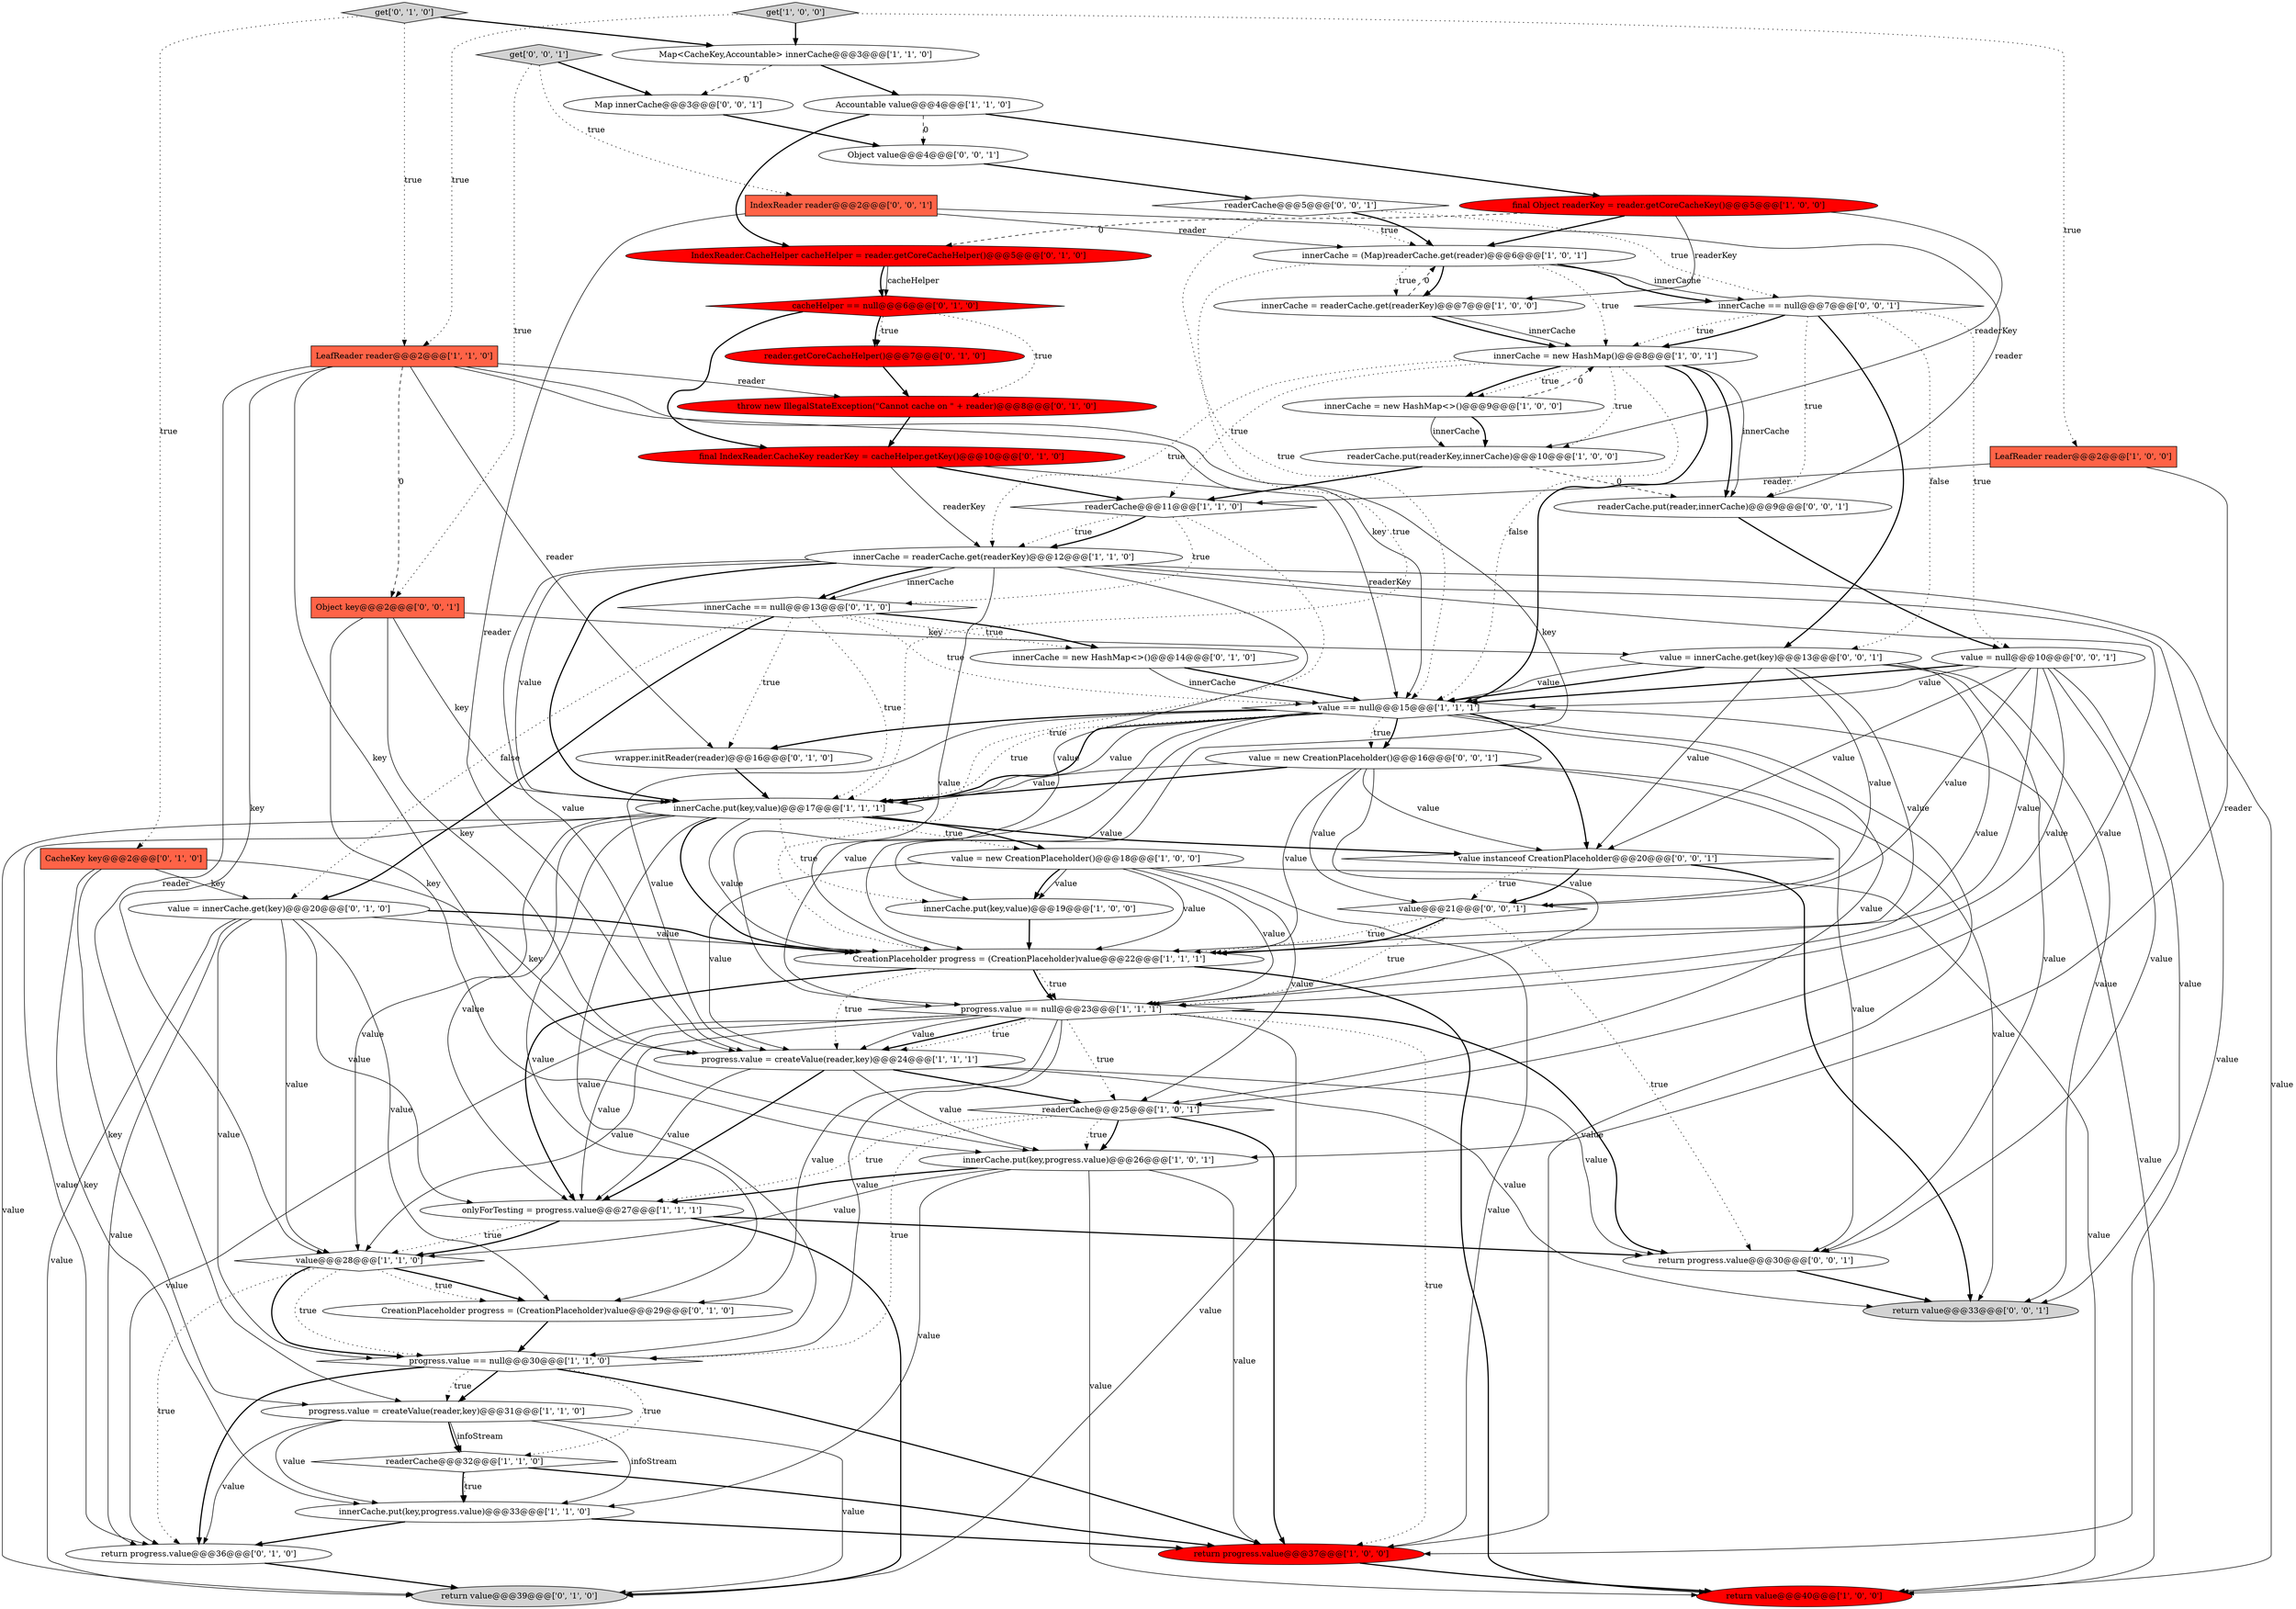digraph {
26 [style = filled, label = "innerCache.put(key,progress.value)@@@33@@@['1', '1', '0']", fillcolor = white, shape = ellipse image = "AAA0AAABBB1BBB"];
12 [style = filled, label = "progress.value == null@@@23@@@['1', '1', '1']", fillcolor = white, shape = diamond image = "AAA0AAABBB1BBB"];
8 [style = filled, label = "innerCache.put(key,value)@@@19@@@['1', '0', '0']", fillcolor = white, shape = ellipse image = "AAA0AAABBB1BBB"];
33 [style = filled, label = "wrapper.initReader(reader)@@@16@@@['0', '1', '0']", fillcolor = white, shape = ellipse image = "AAA0AAABBB2BBB"];
42 [style = filled, label = "innerCache == null@@@13@@@['0', '1', '0']", fillcolor = white, shape = diamond image = "AAA0AAABBB2BBB"];
17 [style = filled, label = "LeafReader reader@@@2@@@['1', '0', '0']", fillcolor = tomato, shape = box image = "AAA0AAABBB1BBB"];
47 [style = filled, label = "get['0', '0', '1']", fillcolor = lightgray, shape = diamond image = "AAA0AAABBB3BBB"];
50 [style = filled, label = "Object value@@@4@@@['0', '0', '1']", fillcolor = white, shape = ellipse image = "AAA0AAABBB3BBB"];
13 [style = filled, label = "CreationPlaceholder progress = (CreationPlaceholder)value@@@22@@@['1', '1', '1']", fillcolor = white, shape = ellipse image = "AAA0AAABBB1BBB"];
38 [style = filled, label = "value = innerCache.get(key)@@@20@@@['0', '1', '0']", fillcolor = white, shape = ellipse image = "AAA0AAABBB2BBB"];
54 [style = filled, label = "value instanceof CreationPlaceholder@@@20@@@['0', '0', '1']", fillcolor = white, shape = diamond image = "AAA0AAABBB3BBB"];
0 [style = filled, label = "progress.value = createValue(reader,key)@@@31@@@['1', '1', '0']", fillcolor = white, shape = ellipse image = "AAA0AAABBB1BBB"];
28 [style = filled, label = "readerCache.put(readerKey,innerCache)@@@10@@@['1', '0', '0']", fillcolor = white, shape = ellipse image = "AAA0AAABBB1BBB"];
15 [style = filled, label = "innerCache.put(key,progress.value)@@@26@@@['1', '0', '1']", fillcolor = white, shape = ellipse image = "AAA0AAABBB1BBB"];
53 [style = filled, label = "value = new CreationPlaceholder()@@@16@@@['0', '0', '1']", fillcolor = white, shape = ellipse image = "AAA0AAABBB3BBB"];
36 [style = filled, label = "throw new IllegalStateException(\"Cannot cache on \" + reader)@@@8@@@['0', '1', '0']", fillcolor = red, shape = ellipse image = "AAA1AAABBB2BBB"];
19 [style = filled, label = "return progress.value@@@37@@@['1', '0', '0']", fillcolor = red, shape = ellipse image = "AAA1AAABBB1BBB"];
24 [style = filled, label = "innerCache = new HashMap()@@@8@@@['1', '0', '1']", fillcolor = white, shape = ellipse image = "AAA0AAABBB1BBB"];
31 [style = filled, label = "IndexReader.CacheHelper cacheHelper = reader.getCoreCacheHelper()@@@5@@@['0', '1', '0']", fillcolor = red, shape = ellipse image = "AAA1AAABBB2BBB"];
58 [style = filled, label = "readerCache@@@5@@@['0', '0', '1']", fillcolor = white, shape = diamond image = "AAA0AAABBB3BBB"];
6 [style = filled, label = "onlyForTesting = progress.value@@@27@@@['1', '1', '1']", fillcolor = white, shape = ellipse image = "AAA0AAABBB1BBB"];
32 [style = filled, label = "CreationPlaceholder progress = (CreationPlaceholder)value@@@29@@@['0', '1', '0']", fillcolor = white, shape = ellipse image = "AAA0AAABBB2BBB"];
4 [style = filled, label = "Map<CacheKey,Accountable> innerCache@@@3@@@['1', '1', '0']", fillcolor = white, shape = ellipse image = "AAA0AAABBB1BBB"];
25 [style = filled, label = "innerCache = readerCache.get(readerKey)@@@7@@@['1', '0', '0']", fillcolor = white, shape = ellipse image = "AAA0AAABBB1BBB"];
41 [style = filled, label = "return value@@@39@@@['0', '1', '0']", fillcolor = lightgray, shape = ellipse image = "AAA0AAABBB2BBB"];
10 [style = filled, label = "readerCache@@@25@@@['1', '0', '1']", fillcolor = white, shape = diamond image = "AAA0AAABBB1BBB"];
11 [style = filled, label = "innerCache = new HashMap<>()@@@9@@@['1', '0', '0']", fillcolor = white, shape = ellipse image = "AAA0AAABBB1BBB"];
16 [style = filled, label = "Accountable value@@@4@@@['1', '1', '0']", fillcolor = white, shape = ellipse image = "AAA0AAABBB1BBB"];
49 [style = filled, label = "innerCache == null@@@7@@@['0', '0', '1']", fillcolor = white, shape = diamond image = "AAA0AAABBB3BBB"];
56 [style = filled, label = "Object key@@@2@@@['0', '0', '1']", fillcolor = tomato, shape = box image = "AAA0AAABBB3BBB"];
57 [style = filled, label = "value = null@@@10@@@['0', '0', '1']", fillcolor = white, shape = ellipse image = "AAA0AAABBB3BBB"];
43 [style = filled, label = "get['0', '1', '0']", fillcolor = lightgray, shape = diamond image = "AAA0AAABBB2BBB"];
30 [style = filled, label = "CacheKey key@@@2@@@['0', '1', '0']", fillcolor = tomato, shape = box image = "AAA0AAABBB2BBB"];
37 [style = filled, label = "return progress.value@@@36@@@['0', '1', '0']", fillcolor = white, shape = ellipse image = "AAA0AAABBB2BBB"];
44 [style = filled, label = "Map innerCache@@@3@@@['0', '0', '1']", fillcolor = white, shape = ellipse image = "AAA0AAABBB3BBB"];
3 [style = filled, label = "get['1', '0', '0']", fillcolor = lightgray, shape = diamond image = "AAA0AAABBB1BBB"];
51 [style = filled, label = "readerCache.put(reader,innerCache)@@@9@@@['0', '0', '1']", fillcolor = white, shape = ellipse image = "AAA0AAABBB3BBB"];
45 [style = filled, label = "value@@@21@@@['0', '0', '1']", fillcolor = white, shape = diamond image = "AAA0AAABBB3BBB"];
52 [style = filled, label = "return value@@@33@@@['0', '0', '1']", fillcolor = lightgray, shape = ellipse image = "AAA0AAABBB3BBB"];
22 [style = filled, label = "LeafReader reader@@@2@@@['1', '1', '0']", fillcolor = tomato, shape = box image = "AAA0AAABBB1BBB"];
7 [style = filled, label = "return value@@@40@@@['1', '0', '0']", fillcolor = red, shape = ellipse image = "AAA1AAABBB1BBB"];
18 [style = filled, label = "progress.value = createValue(reader,key)@@@24@@@['1', '1', '1']", fillcolor = white, shape = ellipse image = "AAA0AAABBB1BBB"];
34 [style = filled, label = "innerCache = new HashMap<>()@@@14@@@['0', '1', '0']", fillcolor = white, shape = ellipse image = "AAA0AAABBB2BBB"];
27 [style = filled, label = "innerCache.put(key,value)@@@17@@@['1', '1', '1']", fillcolor = white, shape = ellipse image = "AAA0AAABBB1BBB"];
55 [style = filled, label = "return progress.value@@@30@@@['0', '0', '1']", fillcolor = white, shape = ellipse image = "AAA0AAABBB3BBB"];
39 [style = filled, label = "cacheHelper == null@@@6@@@['0', '1', '0']", fillcolor = red, shape = diamond image = "AAA1AAABBB2BBB"];
23 [style = filled, label = "innerCache = (Map)readerCache.get(reader)@@@6@@@['1', '0', '1']", fillcolor = white, shape = ellipse image = "AAA0AAABBB1BBB"];
35 [style = filled, label = "reader.getCoreCacheHelper()@@@7@@@['0', '1', '0']", fillcolor = red, shape = ellipse image = "AAA1AAABBB2BBB"];
5 [style = filled, label = "final Object readerKey = reader.getCoreCacheKey()@@@5@@@['1', '0', '0']", fillcolor = red, shape = ellipse image = "AAA1AAABBB1BBB"];
20 [style = filled, label = "innerCache = readerCache.get(readerKey)@@@12@@@['1', '1', '0']", fillcolor = white, shape = ellipse image = "AAA0AAABBB1BBB"];
46 [style = filled, label = "IndexReader reader@@@2@@@['0', '0', '1']", fillcolor = tomato, shape = box image = "AAA0AAABBB3BBB"];
21 [style = filled, label = "value == null@@@15@@@['1', '1', '1']", fillcolor = white, shape = diamond image = "AAA0AAABBB1BBB"];
2 [style = filled, label = "value = new CreationPlaceholder()@@@18@@@['1', '0', '0']", fillcolor = white, shape = ellipse image = "AAA0AAABBB1BBB"];
48 [style = filled, label = "value = innerCache.get(key)@@@13@@@['0', '0', '1']", fillcolor = white, shape = ellipse image = "AAA0AAABBB3BBB"];
40 [style = filled, label = "final IndexReader.CacheKey readerKey = cacheHelper.getKey()@@@10@@@['0', '1', '0']", fillcolor = red, shape = ellipse image = "AAA1AAABBB2BBB"];
1 [style = filled, label = "readerCache@@@11@@@['1', '1', '0']", fillcolor = white, shape = diamond image = "AAA0AAABBB1BBB"];
9 [style = filled, label = "readerCache@@@32@@@['1', '1', '0']", fillcolor = white, shape = diamond image = "AAA0AAABBB1BBB"];
14 [style = filled, label = "value@@@28@@@['1', '1', '0']", fillcolor = white, shape = diamond image = "AAA0AAABBB1BBB"];
29 [style = filled, label = "progress.value == null@@@30@@@['1', '1', '0']", fillcolor = white, shape = diamond image = "AAA0AAABBB1BBB"];
27->41 [style = solid, label="value"];
27->13 [style = bold, label=""];
29->9 [style = dotted, label="true"];
39->36 [style = dotted, label="true"];
38->37 [style = solid, label="value"];
53->55 [style = solid, label="value"];
0->26 [style = solid, label="infoStream"];
14->32 [style = dotted, label="true"];
49->48 [style = dotted, label="false"];
27->29 [style = solid, label="value"];
18->55 [style = solid, label="value"];
12->6 [style = solid, label="value"];
53->52 [style = solid, label="value"];
2->8 [style = solid, label="value"];
40->20 [style = solid, label="readerKey"];
10->19 [style = bold, label=""];
29->0 [style = bold, label=""];
20->27 [style = solid, label="value"];
21->54 [style = bold, label=""];
1->20 [style = bold, label=""];
49->48 [style = bold, label=""];
21->27 [style = dotted, label="true"];
27->37 [style = solid, label="value"];
53->45 [style = solid, label="value"];
27->2 [style = dotted, label="true"];
17->15 [style = solid, label="reader"];
5->25 [style = solid, label="readerKey"];
21->12 [style = solid, label="value"];
3->4 [style = bold, label=""];
20->10 [style = solid, label="value"];
0->41 [style = solid, label="value"];
10->29 [style = dotted, label="true"];
46->23 [style = solid, label="reader"];
46->18 [style = solid, label="reader"];
20->27 [style = bold, label=""];
43->4 [style = bold, label=""];
9->26 [style = bold, label=""];
53->27 [style = bold, label=""];
1->13 [style = dotted, label="true"];
49->24 [style = bold, label=""];
57->54 [style = solid, label="value"];
12->14 [style = solid, label="value"];
0->26 [style = solid, label="value"];
22->14 [style = solid, label="key"];
38->13 [style = solid, label="value"];
24->21 [style = bold, label=""];
5->28 [style = solid, label="readerKey"];
24->11 [style = bold, label=""];
47->46 [style = dotted, label="true"];
53->54 [style = solid, label="value"];
56->27 [style = solid, label="key"];
12->18 [style = bold, label=""];
6->41 [style = bold, label=""];
0->9 [style = solid, label="infoStream"];
57->21 [style = solid, label="value"];
48->21 [style = bold, label=""];
56->48 [style = solid, label="key"];
42->33 [style = dotted, label="true"];
58->23 [style = dotted, label="true"];
27->2 [style = bold, label=""];
2->12 [style = solid, label="value"];
48->55 [style = solid, label="value"];
4->16 [style = bold, label=""];
54->45 [style = dotted, label="true"];
39->35 [style = dotted, label="true"];
54->52 [style = bold, label=""];
11->28 [style = bold, label=""];
23->49 [style = bold, label=""];
23->25 [style = bold, label=""];
23->49 [style = solid, label="innerCache"];
57->13 [style = solid, label="value"];
48->52 [style = solid, label="value"];
30->0 [style = solid, label="key"];
57->45 [style = solid, label="value"];
18->52 [style = solid, label="value"];
10->6 [style = dotted, label="true"];
9->26 [style = dotted, label="true"];
27->14 [style = solid, label="value"];
5->23 [style = bold, label=""];
21->10 [style = solid, label="value"];
12->55 [style = bold, label=""];
58->21 [style = dotted, label="true"];
22->15 [style = solid, label="key"];
44->50 [style = bold, label=""];
12->18 [style = dotted, label="true"];
27->8 [style = dotted, label="true"];
15->14 [style = solid, label="value"];
22->21 [style = solid, label="key"];
21->19 [style = solid, label="value"];
33->27 [style = bold, label=""];
34->21 [style = solid, label="innerCache"];
12->29 [style = solid, label="value"];
0->37 [style = solid, label="value"];
43->30 [style = dotted, label="true"];
49->51 [style = dotted, label="true"];
1->42 [style = dotted, label="true"];
25->24 [style = bold, label=""];
6->14 [style = dotted, label="true"];
13->12 [style = bold, label=""];
12->10 [style = dotted, label="true"];
14->37 [style = dotted, label="true"];
12->19 [style = dotted, label="true"];
57->21 [style = bold, label=""];
39->35 [style = bold, label=""];
49->57 [style = dotted, label="true"];
20->18 [style = solid, label="value"];
18->6 [style = solid, label="value"];
23->27 [style = dotted, label="true"];
27->54 [style = bold, label=""];
47->44 [style = bold, label=""];
26->37 [style = bold, label=""];
3->17 [style = dotted, label="true"];
20->12 [style = solid, label="value"];
57->55 [style = solid, label="value"];
12->18 [style = solid, label="value"];
2->7 [style = solid, label="value"];
38->32 [style = solid, label="value"];
42->38 [style = bold, label=""];
23->24 [style = dotted, label="true"];
24->21 [style = dotted, label="false"];
4->44 [style = dashed, label="0"];
20->13 [style = solid, label="value"];
43->22 [style = dotted, label="true"];
29->0 [style = dotted, label="true"];
2->13 [style = solid, label="value"];
24->51 [style = bold, label=""];
2->18 [style = solid, label="value"];
13->18 [style = dotted, label="true"];
36->40 [style = bold, label=""];
38->29 [style = solid, label="value"];
50->58 [style = bold, label=""];
21->27 [style = bold, label=""];
27->6 [style = solid, label="value"];
48->12 [style = solid, label="value"];
37->41 [style = bold, label=""];
2->10 [style = solid, label="value"];
17->1 [style = solid, label="reader"];
2->8 [style = bold, label=""];
27->32 [style = solid, label="value"];
2->19 [style = solid, label="value"];
47->56 [style = dotted, label="true"];
29->37 [style = bold, label=""];
48->45 [style = solid, label="value"];
26->19 [style = bold, label=""];
21->27 [style = solid, label="value"];
28->51 [style = dashed, label="0"];
12->41 [style = solid, label="value"];
48->21 [style = solid, label="value"];
6->55 [style = bold, label=""];
24->11 [style = dotted, label="true"];
45->13 [style = dotted, label="true"];
48->13 [style = solid, label="value"];
18->10 [style = bold, label=""];
29->19 [style = bold, label=""];
18->15 [style = solid, label="value"];
18->6 [style = bold, label=""];
58->49 [style = dotted, label="true"];
58->23 [style = bold, label=""];
21->53 [style = dotted, label="true"];
22->33 [style = solid, label="reader"];
20->19 [style = solid, label="value"];
16->31 [style = bold, label=""];
39->40 [style = bold, label=""];
24->20 [style = dotted, label="true"];
22->56 [style = dashed, label="0"];
20->42 [style = solid, label="innerCache"];
14->29 [style = bold, label=""];
5->31 [style = dashed, label="0"];
16->5 [style = bold, label=""];
9->19 [style = bold, label=""];
15->7 [style = solid, label="value"];
20->42 [style = bold, label=""];
38->6 [style = solid, label="value"];
46->51 [style = solid, label="reader"];
31->39 [style = bold, label=""];
51->57 [style = bold, label=""];
13->6 [style = bold, label=""];
55->52 [style = bold, label=""];
56->15 [style = solid, label="key"];
31->39 [style = solid, label="cacheHelper"];
30->38 [style = solid, label="key"];
14->32 [style = bold, label=""];
48->54 [style = solid, label="value"];
25->23 [style = dashed, label="0"];
42->34 [style = dotted, label="true"];
23->25 [style = dotted, label="true"];
1->20 [style = dotted, label="true"];
34->21 [style = bold, label=""];
12->37 [style = solid, label="value"];
8->13 [style = bold, label=""];
38->14 [style = solid, label="value"];
22->8 [style = solid, label="key"];
53->27 [style = solid, label="value"];
54->45 [style = bold, label=""];
42->34 [style = bold, label=""];
0->9 [style = bold, label=""];
24->1 [style = dotted, label="true"];
53->13 [style = solid, label="value"];
10->15 [style = bold, label=""];
21->7 [style = solid, label="value"];
53->12 [style = solid, label="value"];
13->12 [style = dotted, label="true"];
21->13 [style = solid, label="value"];
15->19 [style = solid, label="value"];
21->33 [style = bold, label=""];
57->12 [style = solid, label="value"];
56->18 [style = solid, label="key"];
15->6 [style = bold, label=""];
28->1 [style = bold, label=""];
45->13 [style = bold, label=""];
24->28 [style = dotted, label="true"];
20->7 [style = solid, label="value"];
30->18 [style = solid, label="key"];
12->32 [style = solid, label="value"];
40->21 [style = solid, label="readerKey"];
32->29 [style = bold, label=""];
6->14 [style = bold, label=""];
10->15 [style = dotted, label="true"];
27->13 [style = solid, label="value"];
40->1 [style = bold, label=""];
42->38 [style = dotted, label="false"];
21->18 [style = solid, label="value"];
38->41 [style = solid, label="value"];
22->36 [style = solid, label="reader"];
42->27 [style = dotted, label="true"];
49->24 [style = dotted, label="true"];
25->24 [style = solid, label="innerCache"];
13->7 [style = bold, label=""];
11->24 [style = dashed, label="0"];
24->51 [style = solid, label="innerCache"];
3->22 [style = dotted, label="true"];
45->12 [style = dotted, label="true"];
45->55 [style = dotted, label="true"];
16->50 [style = dashed, label="0"];
14->29 [style = dotted, label="true"];
57->52 [style = solid, label="value"];
15->26 [style = solid, label="value"];
35->36 [style = bold, label=""];
38->13 [style = bold, label=""];
42->21 [style = dotted, label="true"];
19->7 [style = bold, label=""];
11->28 [style = solid, label="innerCache"];
22->0 [style = solid, label="reader"];
30->26 [style = solid, label="key"];
21->53 [style = bold, label=""];
}
